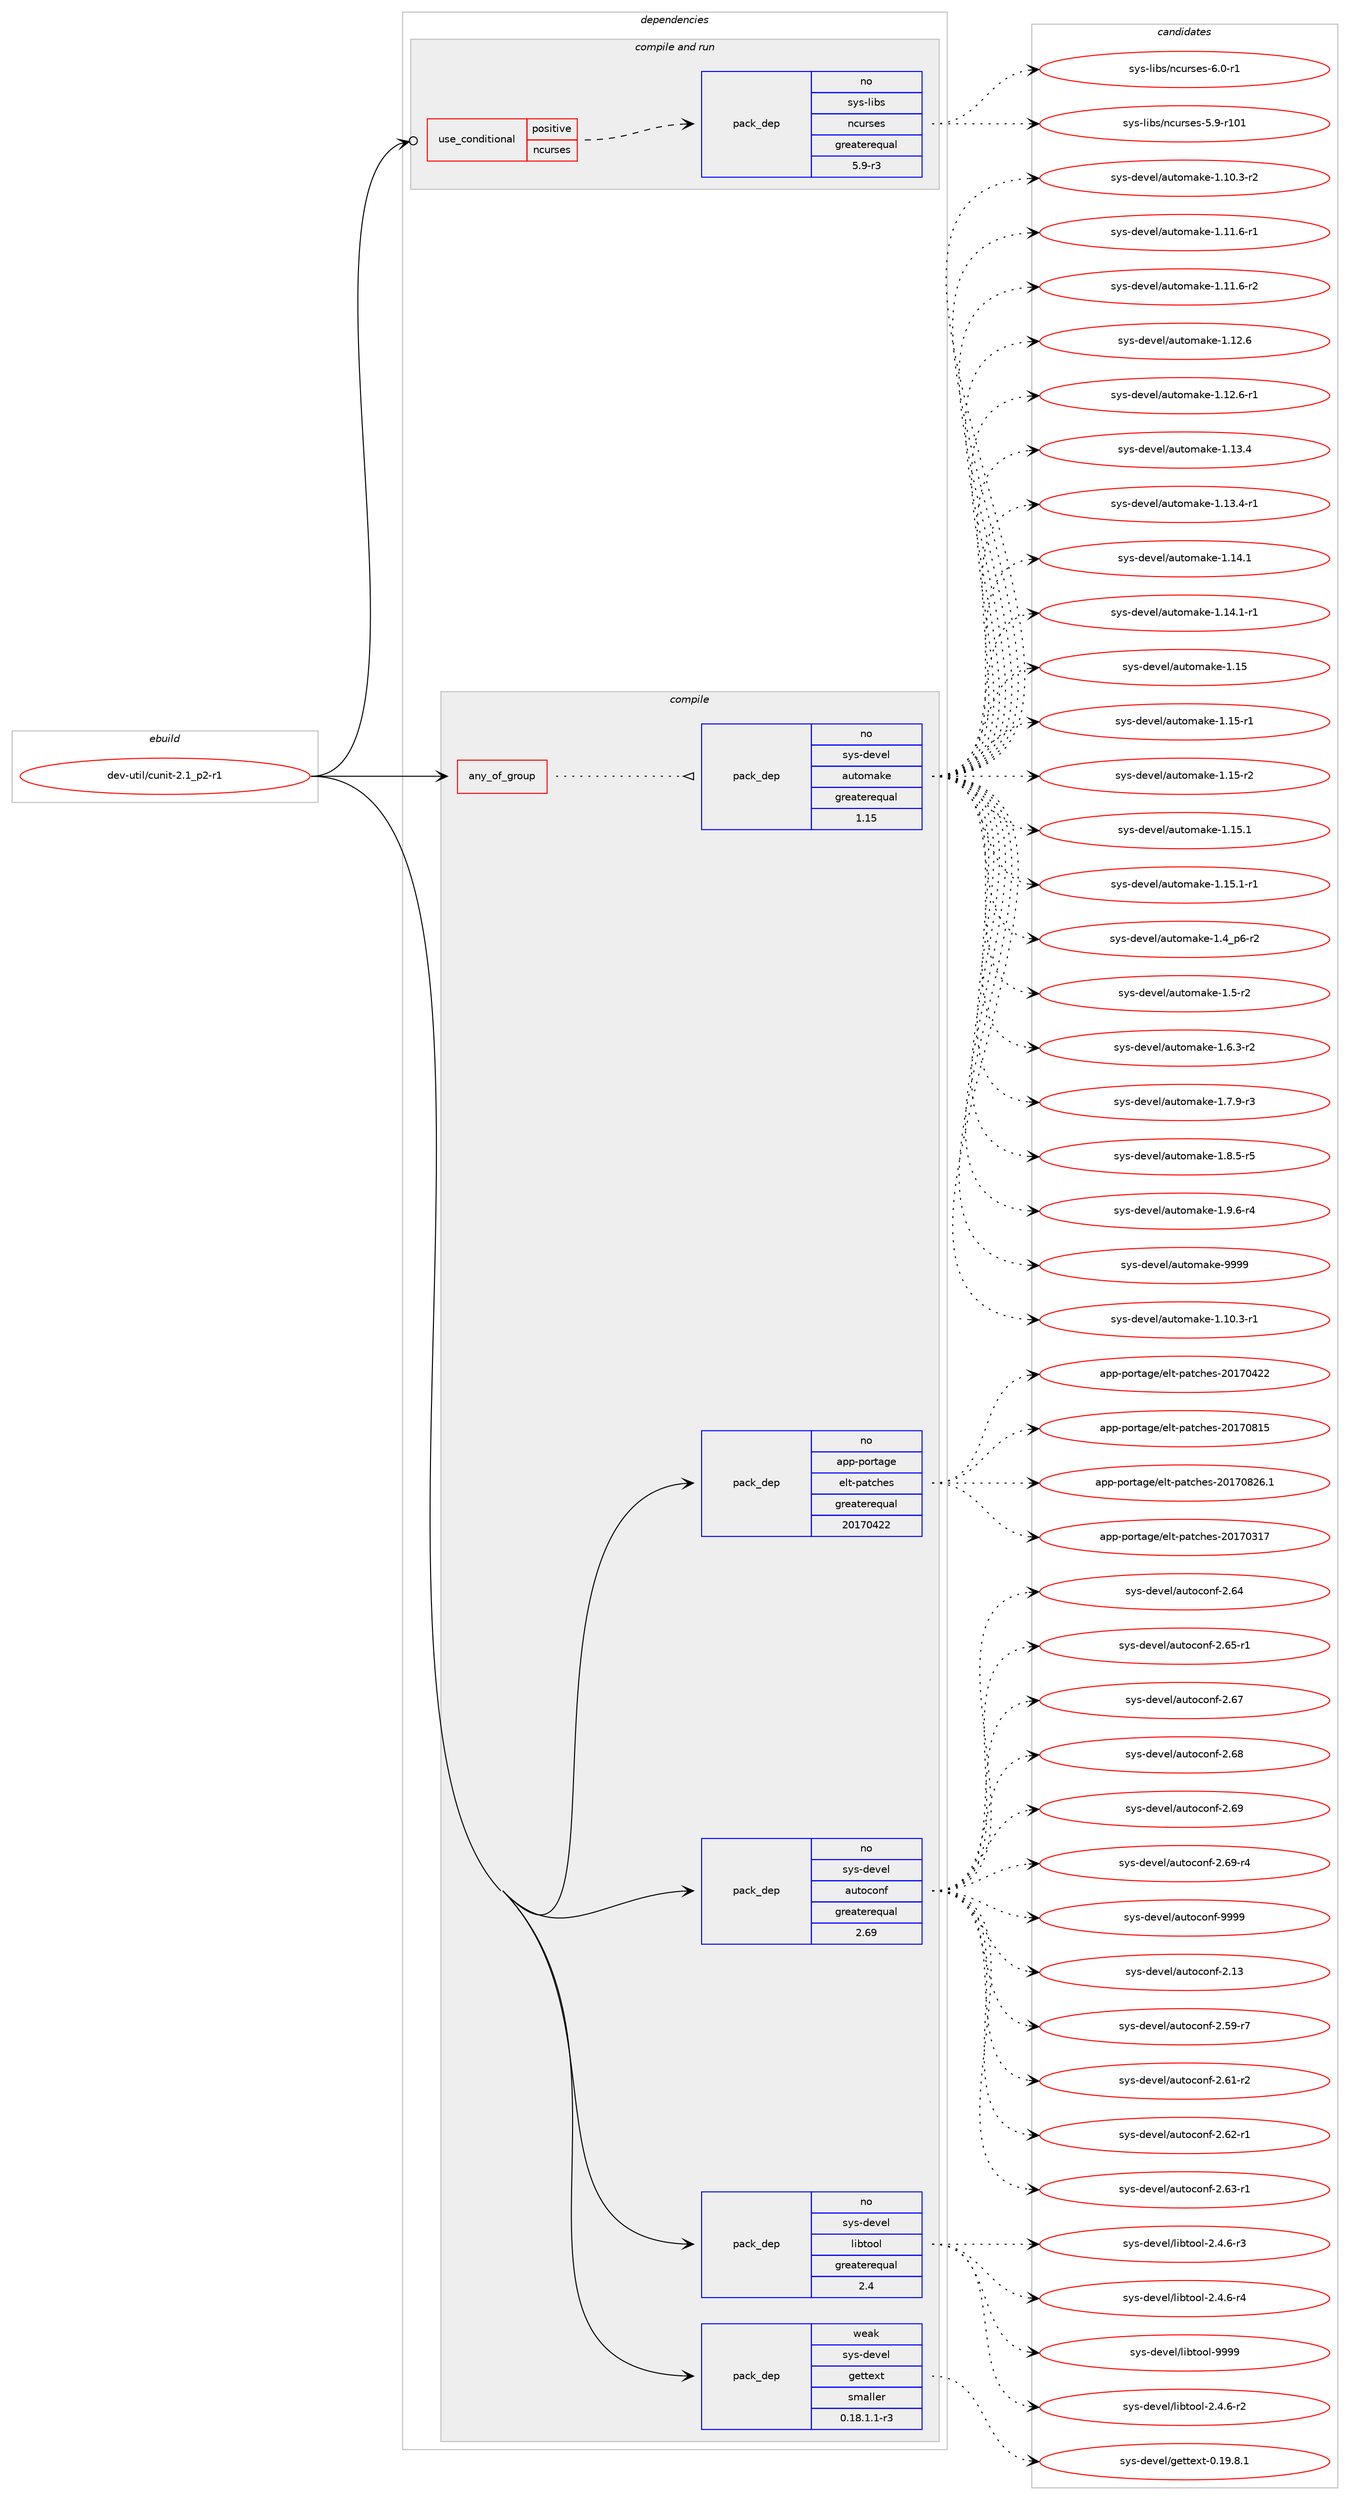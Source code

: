 digraph prolog {

# *************
# Graph options
# *************

newrank=true;
concentrate=true;
compound=true;
graph [rankdir=LR,fontname=Helvetica,fontsize=10,ranksep=1.5];#, ranksep=2.5, nodesep=0.2];
edge  [arrowhead=vee];
node  [fontname=Helvetica,fontsize=10];

# **********
# The ebuild
# **********

subgraph cluster_leftcol {
color=gray;
rank=same;
label=<<i>ebuild</i>>;
id [label="dev-util/cunit-2.1_p2-r1", color=red, width=4, href="../dev-util/cunit-2.1_p2-r1.svg"];
}

# ****************
# The dependencies
# ****************

subgraph cluster_midcol {
color=gray;
label=<<i>dependencies</i>>;
subgraph cluster_compile {
fillcolor="#eeeeee";
style=filled;
label=<<i>compile</i>>;
subgraph any4170 {
dependency284393 [label=<<TABLE BORDER="0" CELLBORDER="1" CELLSPACING="0" CELLPADDING="4"><TR><TD CELLPADDING="10">any_of_group</TD></TR></TABLE>>, shape=none, color=red];subgraph pack202244 {
dependency284394 [label=<<TABLE BORDER="0" CELLBORDER="1" CELLSPACING="0" CELLPADDING="4" WIDTH="220"><TR><TD ROWSPAN="6" CELLPADDING="30">pack_dep</TD></TR><TR><TD WIDTH="110">no</TD></TR><TR><TD>sys-devel</TD></TR><TR><TD>automake</TD></TR><TR><TD>greaterequal</TD></TR><TR><TD>1.15</TD></TR></TABLE>>, shape=none, color=blue];
}
dependency284393:e -> dependency284394:w [weight=20,style="dotted",arrowhead="oinv"];
}
id:e -> dependency284393:w [weight=20,style="solid",arrowhead="vee"];
subgraph pack202245 {
dependency284395 [label=<<TABLE BORDER="0" CELLBORDER="1" CELLSPACING="0" CELLPADDING="4" WIDTH="220"><TR><TD ROWSPAN="6" CELLPADDING="30">pack_dep</TD></TR><TR><TD WIDTH="110">no</TD></TR><TR><TD>app-portage</TD></TR><TR><TD>elt-patches</TD></TR><TR><TD>greaterequal</TD></TR><TR><TD>20170422</TD></TR></TABLE>>, shape=none, color=blue];
}
id:e -> dependency284395:w [weight=20,style="solid",arrowhead="vee"];
subgraph pack202246 {
dependency284396 [label=<<TABLE BORDER="0" CELLBORDER="1" CELLSPACING="0" CELLPADDING="4" WIDTH="220"><TR><TD ROWSPAN="6" CELLPADDING="30">pack_dep</TD></TR><TR><TD WIDTH="110">no</TD></TR><TR><TD>sys-devel</TD></TR><TR><TD>autoconf</TD></TR><TR><TD>greaterequal</TD></TR><TR><TD>2.69</TD></TR></TABLE>>, shape=none, color=blue];
}
id:e -> dependency284396:w [weight=20,style="solid",arrowhead="vee"];
subgraph pack202247 {
dependency284397 [label=<<TABLE BORDER="0" CELLBORDER="1" CELLSPACING="0" CELLPADDING="4" WIDTH="220"><TR><TD ROWSPAN="6" CELLPADDING="30">pack_dep</TD></TR><TR><TD WIDTH="110">no</TD></TR><TR><TD>sys-devel</TD></TR><TR><TD>libtool</TD></TR><TR><TD>greaterequal</TD></TR><TR><TD>2.4</TD></TR></TABLE>>, shape=none, color=blue];
}
id:e -> dependency284397:w [weight=20,style="solid",arrowhead="vee"];
subgraph pack202248 {
dependency284398 [label=<<TABLE BORDER="0" CELLBORDER="1" CELLSPACING="0" CELLPADDING="4" WIDTH="220"><TR><TD ROWSPAN="6" CELLPADDING="30">pack_dep</TD></TR><TR><TD WIDTH="110">weak</TD></TR><TR><TD>sys-devel</TD></TR><TR><TD>gettext</TD></TR><TR><TD>smaller</TD></TR><TR><TD>0.18.1.1-r3</TD></TR></TABLE>>, shape=none, color=blue];
}
id:e -> dependency284398:w [weight=20,style="solid",arrowhead="vee"];
}
subgraph cluster_compileandrun {
fillcolor="#eeeeee";
style=filled;
label=<<i>compile and run</i>>;
subgraph cond77931 {
dependency284399 [label=<<TABLE BORDER="0" CELLBORDER="1" CELLSPACING="0" CELLPADDING="4"><TR><TD ROWSPAN="3" CELLPADDING="10">use_conditional</TD></TR><TR><TD>positive</TD></TR><TR><TD>ncurses</TD></TR></TABLE>>, shape=none, color=red];
subgraph pack202249 {
dependency284400 [label=<<TABLE BORDER="0" CELLBORDER="1" CELLSPACING="0" CELLPADDING="4" WIDTH="220"><TR><TD ROWSPAN="6" CELLPADDING="30">pack_dep</TD></TR><TR><TD WIDTH="110">no</TD></TR><TR><TD>sys-libs</TD></TR><TR><TD>ncurses</TD></TR><TR><TD>greaterequal</TD></TR><TR><TD>5.9-r3</TD></TR></TABLE>>, shape=none, color=blue];
}
dependency284399:e -> dependency284400:w [weight=20,style="dashed",arrowhead="vee"];
}
id:e -> dependency284399:w [weight=20,style="solid",arrowhead="odotvee"];
}
subgraph cluster_run {
fillcolor="#eeeeee";
style=filled;
label=<<i>run</i>>;
}
}

# **************
# The candidates
# **************

subgraph cluster_choices {
rank=same;
color=gray;
label=<<i>candidates</i>>;

subgraph choice202244 {
color=black;
nodesep=1;
choice11512111545100101118101108479711711611110997107101454946494846514511449 [label="sys-devel/automake-1.10.3-r1", color=red, width=4,href="../sys-devel/automake-1.10.3-r1.svg"];
choice11512111545100101118101108479711711611110997107101454946494846514511450 [label="sys-devel/automake-1.10.3-r2", color=red, width=4,href="../sys-devel/automake-1.10.3-r2.svg"];
choice11512111545100101118101108479711711611110997107101454946494946544511449 [label="sys-devel/automake-1.11.6-r1", color=red, width=4,href="../sys-devel/automake-1.11.6-r1.svg"];
choice11512111545100101118101108479711711611110997107101454946494946544511450 [label="sys-devel/automake-1.11.6-r2", color=red, width=4,href="../sys-devel/automake-1.11.6-r2.svg"];
choice1151211154510010111810110847971171161111099710710145494649504654 [label="sys-devel/automake-1.12.6", color=red, width=4,href="../sys-devel/automake-1.12.6.svg"];
choice11512111545100101118101108479711711611110997107101454946495046544511449 [label="sys-devel/automake-1.12.6-r1", color=red, width=4,href="../sys-devel/automake-1.12.6-r1.svg"];
choice1151211154510010111810110847971171161111099710710145494649514652 [label="sys-devel/automake-1.13.4", color=red, width=4,href="../sys-devel/automake-1.13.4.svg"];
choice11512111545100101118101108479711711611110997107101454946495146524511449 [label="sys-devel/automake-1.13.4-r1", color=red, width=4,href="../sys-devel/automake-1.13.4-r1.svg"];
choice1151211154510010111810110847971171161111099710710145494649524649 [label="sys-devel/automake-1.14.1", color=red, width=4,href="../sys-devel/automake-1.14.1.svg"];
choice11512111545100101118101108479711711611110997107101454946495246494511449 [label="sys-devel/automake-1.14.1-r1", color=red, width=4,href="../sys-devel/automake-1.14.1-r1.svg"];
choice115121115451001011181011084797117116111109971071014549464953 [label="sys-devel/automake-1.15", color=red, width=4,href="../sys-devel/automake-1.15.svg"];
choice1151211154510010111810110847971171161111099710710145494649534511449 [label="sys-devel/automake-1.15-r1", color=red, width=4,href="../sys-devel/automake-1.15-r1.svg"];
choice1151211154510010111810110847971171161111099710710145494649534511450 [label="sys-devel/automake-1.15-r2", color=red, width=4,href="../sys-devel/automake-1.15-r2.svg"];
choice1151211154510010111810110847971171161111099710710145494649534649 [label="sys-devel/automake-1.15.1", color=red, width=4,href="../sys-devel/automake-1.15.1.svg"];
choice11512111545100101118101108479711711611110997107101454946495346494511449 [label="sys-devel/automake-1.15.1-r1", color=red, width=4,href="../sys-devel/automake-1.15.1-r1.svg"];
choice115121115451001011181011084797117116111109971071014549465295112544511450 [label="sys-devel/automake-1.4_p6-r2", color=red, width=4,href="../sys-devel/automake-1.4_p6-r2.svg"];
choice11512111545100101118101108479711711611110997107101454946534511450 [label="sys-devel/automake-1.5-r2", color=red, width=4,href="../sys-devel/automake-1.5-r2.svg"];
choice115121115451001011181011084797117116111109971071014549465446514511450 [label="sys-devel/automake-1.6.3-r2", color=red, width=4,href="../sys-devel/automake-1.6.3-r2.svg"];
choice115121115451001011181011084797117116111109971071014549465546574511451 [label="sys-devel/automake-1.7.9-r3", color=red, width=4,href="../sys-devel/automake-1.7.9-r3.svg"];
choice115121115451001011181011084797117116111109971071014549465646534511453 [label="sys-devel/automake-1.8.5-r5", color=red, width=4,href="../sys-devel/automake-1.8.5-r5.svg"];
choice115121115451001011181011084797117116111109971071014549465746544511452 [label="sys-devel/automake-1.9.6-r4", color=red, width=4,href="../sys-devel/automake-1.9.6-r4.svg"];
choice115121115451001011181011084797117116111109971071014557575757 [label="sys-devel/automake-9999", color=red, width=4,href="../sys-devel/automake-9999.svg"];
dependency284394:e -> choice11512111545100101118101108479711711611110997107101454946494846514511449:w [style=dotted,weight="100"];
dependency284394:e -> choice11512111545100101118101108479711711611110997107101454946494846514511450:w [style=dotted,weight="100"];
dependency284394:e -> choice11512111545100101118101108479711711611110997107101454946494946544511449:w [style=dotted,weight="100"];
dependency284394:e -> choice11512111545100101118101108479711711611110997107101454946494946544511450:w [style=dotted,weight="100"];
dependency284394:e -> choice1151211154510010111810110847971171161111099710710145494649504654:w [style=dotted,weight="100"];
dependency284394:e -> choice11512111545100101118101108479711711611110997107101454946495046544511449:w [style=dotted,weight="100"];
dependency284394:e -> choice1151211154510010111810110847971171161111099710710145494649514652:w [style=dotted,weight="100"];
dependency284394:e -> choice11512111545100101118101108479711711611110997107101454946495146524511449:w [style=dotted,weight="100"];
dependency284394:e -> choice1151211154510010111810110847971171161111099710710145494649524649:w [style=dotted,weight="100"];
dependency284394:e -> choice11512111545100101118101108479711711611110997107101454946495246494511449:w [style=dotted,weight="100"];
dependency284394:e -> choice115121115451001011181011084797117116111109971071014549464953:w [style=dotted,weight="100"];
dependency284394:e -> choice1151211154510010111810110847971171161111099710710145494649534511449:w [style=dotted,weight="100"];
dependency284394:e -> choice1151211154510010111810110847971171161111099710710145494649534511450:w [style=dotted,weight="100"];
dependency284394:e -> choice1151211154510010111810110847971171161111099710710145494649534649:w [style=dotted,weight="100"];
dependency284394:e -> choice11512111545100101118101108479711711611110997107101454946495346494511449:w [style=dotted,weight="100"];
dependency284394:e -> choice115121115451001011181011084797117116111109971071014549465295112544511450:w [style=dotted,weight="100"];
dependency284394:e -> choice11512111545100101118101108479711711611110997107101454946534511450:w [style=dotted,weight="100"];
dependency284394:e -> choice115121115451001011181011084797117116111109971071014549465446514511450:w [style=dotted,weight="100"];
dependency284394:e -> choice115121115451001011181011084797117116111109971071014549465546574511451:w [style=dotted,weight="100"];
dependency284394:e -> choice115121115451001011181011084797117116111109971071014549465646534511453:w [style=dotted,weight="100"];
dependency284394:e -> choice115121115451001011181011084797117116111109971071014549465746544511452:w [style=dotted,weight="100"];
dependency284394:e -> choice115121115451001011181011084797117116111109971071014557575757:w [style=dotted,weight="100"];
}
subgraph choice202245 {
color=black;
nodesep=1;
choice97112112451121111141169710310147101108116451129711699104101115455048495548514955 [label="app-portage/elt-patches-20170317", color=red, width=4,href="../app-portage/elt-patches-20170317.svg"];
choice97112112451121111141169710310147101108116451129711699104101115455048495548525050 [label="app-portage/elt-patches-20170422", color=red, width=4,href="../app-portage/elt-patches-20170422.svg"];
choice97112112451121111141169710310147101108116451129711699104101115455048495548564953 [label="app-portage/elt-patches-20170815", color=red, width=4,href="../app-portage/elt-patches-20170815.svg"];
choice971121124511211111411697103101471011081164511297116991041011154550484955485650544649 [label="app-portage/elt-patches-20170826.1", color=red, width=4,href="../app-portage/elt-patches-20170826.1.svg"];
dependency284395:e -> choice97112112451121111141169710310147101108116451129711699104101115455048495548514955:w [style=dotted,weight="100"];
dependency284395:e -> choice97112112451121111141169710310147101108116451129711699104101115455048495548525050:w [style=dotted,weight="100"];
dependency284395:e -> choice97112112451121111141169710310147101108116451129711699104101115455048495548564953:w [style=dotted,weight="100"];
dependency284395:e -> choice971121124511211111411697103101471011081164511297116991041011154550484955485650544649:w [style=dotted,weight="100"];
}
subgraph choice202246 {
color=black;
nodesep=1;
choice115121115451001011181011084797117116111991111101024550464951 [label="sys-devel/autoconf-2.13", color=red, width=4,href="../sys-devel/autoconf-2.13.svg"];
choice1151211154510010111810110847971171161119911111010245504653574511455 [label="sys-devel/autoconf-2.59-r7", color=red, width=4,href="../sys-devel/autoconf-2.59-r7.svg"];
choice1151211154510010111810110847971171161119911111010245504654494511450 [label="sys-devel/autoconf-2.61-r2", color=red, width=4,href="../sys-devel/autoconf-2.61-r2.svg"];
choice1151211154510010111810110847971171161119911111010245504654504511449 [label="sys-devel/autoconf-2.62-r1", color=red, width=4,href="../sys-devel/autoconf-2.62-r1.svg"];
choice1151211154510010111810110847971171161119911111010245504654514511449 [label="sys-devel/autoconf-2.63-r1", color=red, width=4,href="../sys-devel/autoconf-2.63-r1.svg"];
choice115121115451001011181011084797117116111991111101024550465452 [label="sys-devel/autoconf-2.64", color=red, width=4,href="../sys-devel/autoconf-2.64.svg"];
choice1151211154510010111810110847971171161119911111010245504654534511449 [label="sys-devel/autoconf-2.65-r1", color=red, width=4,href="../sys-devel/autoconf-2.65-r1.svg"];
choice115121115451001011181011084797117116111991111101024550465455 [label="sys-devel/autoconf-2.67", color=red, width=4,href="../sys-devel/autoconf-2.67.svg"];
choice115121115451001011181011084797117116111991111101024550465456 [label="sys-devel/autoconf-2.68", color=red, width=4,href="../sys-devel/autoconf-2.68.svg"];
choice115121115451001011181011084797117116111991111101024550465457 [label="sys-devel/autoconf-2.69", color=red, width=4,href="../sys-devel/autoconf-2.69.svg"];
choice1151211154510010111810110847971171161119911111010245504654574511452 [label="sys-devel/autoconf-2.69-r4", color=red, width=4,href="../sys-devel/autoconf-2.69-r4.svg"];
choice115121115451001011181011084797117116111991111101024557575757 [label="sys-devel/autoconf-9999", color=red, width=4,href="../sys-devel/autoconf-9999.svg"];
dependency284396:e -> choice115121115451001011181011084797117116111991111101024550464951:w [style=dotted,weight="100"];
dependency284396:e -> choice1151211154510010111810110847971171161119911111010245504653574511455:w [style=dotted,weight="100"];
dependency284396:e -> choice1151211154510010111810110847971171161119911111010245504654494511450:w [style=dotted,weight="100"];
dependency284396:e -> choice1151211154510010111810110847971171161119911111010245504654504511449:w [style=dotted,weight="100"];
dependency284396:e -> choice1151211154510010111810110847971171161119911111010245504654514511449:w [style=dotted,weight="100"];
dependency284396:e -> choice115121115451001011181011084797117116111991111101024550465452:w [style=dotted,weight="100"];
dependency284396:e -> choice1151211154510010111810110847971171161119911111010245504654534511449:w [style=dotted,weight="100"];
dependency284396:e -> choice115121115451001011181011084797117116111991111101024550465455:w [style=dotted,weight="100"];
dependency284396:e -> choice115121115451001011181011084797117116111991111101024550465456:w [style=dotted,weight="100"];
dependency284396:e -> choice115121115451001011181011084797117116111991111101024550465457:w [style=dotted,weight="100"];
dependency284396:e -> choice1151211154510010111810110847971171161119911111010245504654574511452:w [style=dotted,weight="100"];
dependency284396:e -> choice115121115451001011181011084797117116111991111101024557575757:w [style=dotted,weight="100"];
}
subgraph choice202247 {
color=black;
nodesep=1;
choice1151211154510010111810110847108105981161111111084550465246544511450 [label="sys-devel/libtool-2.4.6-r2", color=red, width=4,href="../sys-devel/libtool-2.4.6-r2.svg"];
choice1151211154510010111810110847108105981161111111084550465246544511451 [label="sys-devel/libtool-2.4.6-r3", color=red, width=4,href="../sys-devel/libtool-2.4.6-r3.svg"];
choice1151211154510010111810110847108105981161111111084550465246544511452 [label="sys-devel/libtool-2.4.6-r4", color=red, width=4,href="../sys-devel/libtool-2.4.6-r4.svg"];
choice1151211154510010111810110847108105981161111111084557575757 [label="sys-devel/libtool-9999", color=red, width=4,href="../sys-devel/libtool-9999.svg"];
dependency284397:e -> choice1151211154510010111810110847108105981161111111084550465246544511450:w [style=dotted,weight="100"];
dependency284397:e -> choice1151211154510010111810110847108105981161111111084550465246544511451:w [style=dotted,weight="100"];
dependency284397:e -> choice1151211154510010111810110847108105981161111111084550465246544511452:w [style=dotted,weight="100"];
dependency284397:e -> choice1151211154510010111810110847108105981161111111084557575757:w [style=dotted,weight="100"];
}
subgraph choice202248 {
color=black;
nodesep=1;
choice1151211154510010111810110847103101116116101120116454846495746564649 [label="sys-devel/gettext-0.19.8.1", color=red, width=4,href="../sys-devel/gettext-0.19.8.1.svg"];
dependency284398:e -> choice1151211154510010111810110847103101116116101120116454846495746564649:w [style=dotted,weight="100"];
}
subgraph choice202249 {
color=black;
nodesep=1;
choice115121115451081059811547110991171141151011154553465745114494849 [label="sys-libs/ncurses-5.9-r101", color=red, width=4,href="../sys-libs/ncurses-5.9-r101.svg"];
choice11512111545108105981154711099117114115101115455446484511449 [label="sys-libs/ncurses-6.0-r1", color=red, width=4,href="../sys-libs/ncurses-6.0-r1.svg"];
dependency284400:e -> choice115121115451081059811547110991171141151011154553465745114494849:w [style=dotted,weight="100"];
dependency284400:e -> choice11512111545108105981154711099117114115101115455446484511449:w [style=dotted,weight="100"];
}
}

}
